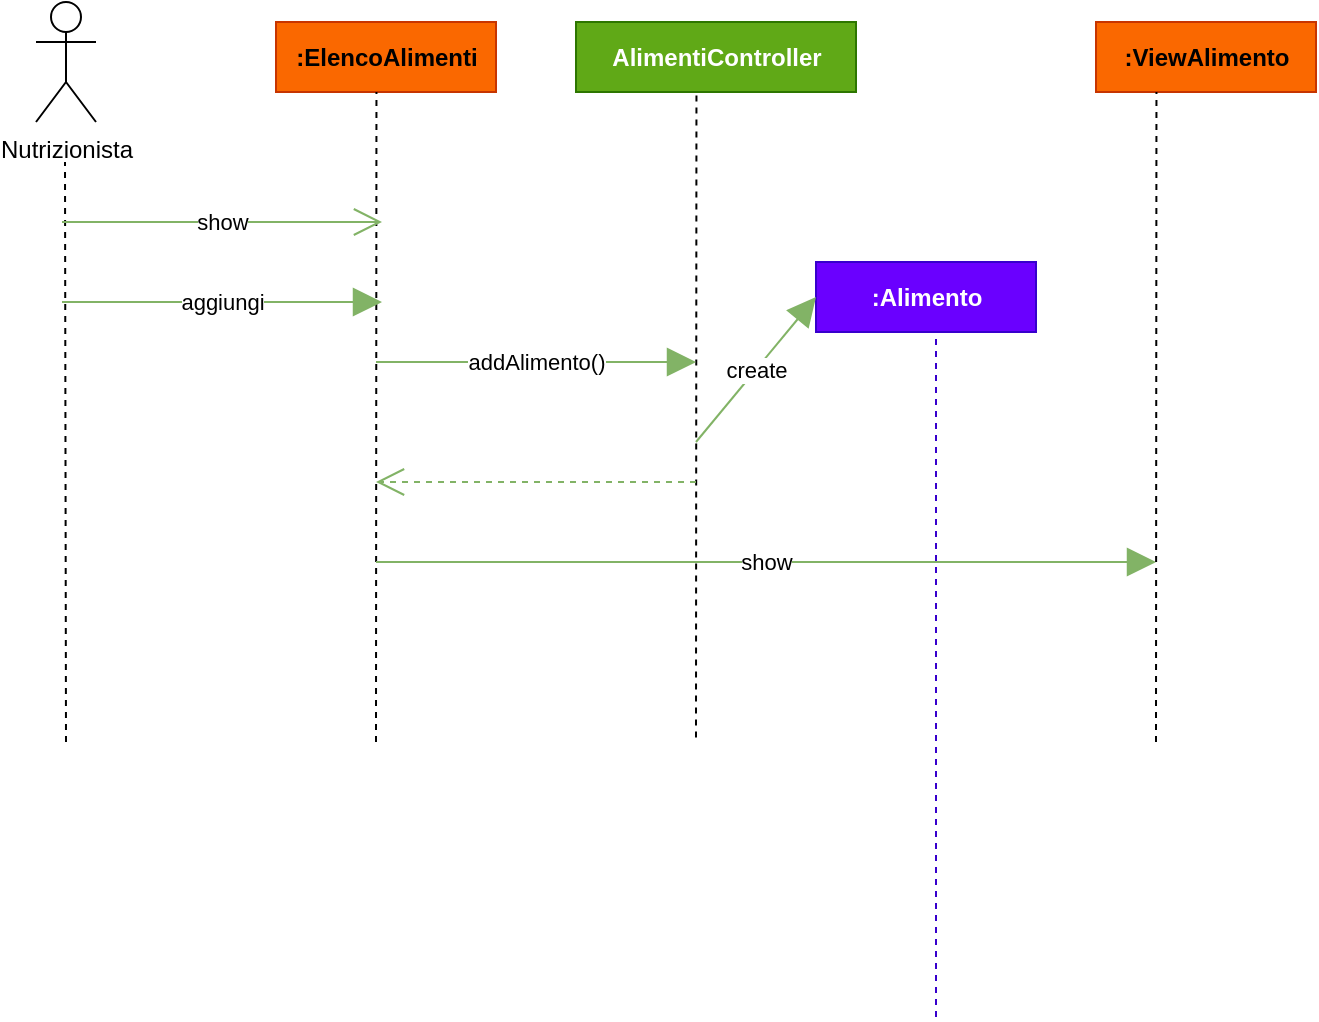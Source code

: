<mxfile version="18.1.2" type="device"><diagram id="cqDag03rj86sCrA4Sofw" name="Page-1"><mxGraphModel dx="1125" dy="618" grid="1" gridSize="10" guides="1" tooltips="1" connect="1" arrows="1" fold="1" page="1" pageScale="1" pageWidth="1169" pageHeight="827" math="0" shadow="0"><root><mxCell id="0"/><mxCell id="1" parent="0"/><mxCell id="AUerDSwF4Kn9yLPN4zHk-3" value="Nutrizionista" style="shape=umlActor;verticalLabelPosition=bottom;verticalAlign=top;html=1;outlineConnect=0;" parent="1" vertex="1"><mxGeometry x="110" y="110" width="30" height="60" as="geometry"/></mxCell><mxCell id="AUerDSwF4Kn9yLPN4zHk-4" value="" style="endArrow=none;html=1;rounded=0;dashed=1;" parent="1" edge="1"><mxGeometry width="50" height="50" relative="1" as="geometry"><mxPoint x="125" y="480" as="sourcePoint"/><mxPoint x="124.5" y="190" as="targetPoint"/></mxGeometry></mxCell><mxCell id="AUerDSwF4Kn9yLPN4zHk-5" value="&lt;b&gt;:ElencoAlimenti&lt;/b&gt;" style="html=1;fillColor=#fa6800;fontColor=#000000;strokeColor=#C73500;" parent="1" vertex="1"><mxGeometry x="230" y="120" width="110" height="35" as="geometry"/></mxCell><mxCell id="AUerDSwF4Kn9yLPN4zHk-6" value="" style="endArrow=none;html=1;rounded=0;dashed=1;" parent="1" edge="1"><mxGeometry width="50" height="50" relative="1" as="geometry"><mxPoint x="280" y="480" as="sourcePoint"/><mxPoint x="280.23" y="155" as="targetPoint"/></mxGeometry></mxCell><mxCell id="AUerDSwF4Kn9yLPN4zHk-7" value="show" style="endArrow=block;endSize=12;html=1;rounded=0;fillColor=#d5e8d4;gradientColor=#97d077;strokeColor=#82b366;endFill=1;" parent="1" edge="1"><mxGeometry width="160" relative="1" as="geometry"><mxPoint x="280" y="390" as="sourcePoint"/><mxPoint x="670" y="390" as="targetPoint"/></mxGeometry></mxCell><mxCell id="AUerDSwF4Kn9yLPN4zHk-8" value="aggiungi" style="endArrow=block;endSize=12;html=1;rounded=0;fillColor=#d5e8d4;gradientColor=#97d077;strokeColor=#82b366;endFill=1;" parent="1" edge="1"><mxGeometry width="160" relative="1" as="geometry"><mxPoint x="123.0" y="260" as="sourcePoint"/><mxPoint x="283.0" y="260" as="targetPoint"/></mxGeometry></mxCell><mxCell id="AUerDSwF4Kn9yLPN4zHk-9" value="&lt;b&gt;AlimentiController&lt;/b&gt;" style="html=1;fillColor=#60a917;fontColor=#ffffff;strokeColor=#2D7600;" parent="1" vertex="1"><mxGeometry x="380" y="120" width="140" height="35" as="geometry"/></mxCell><mxCell id="AUerDSwF4Kn9yLPN4zHk-10" value="" style="endArrow=none;html=1;rounded=0;dashed=1;" parent="1" edge="1"><mxGeometry width="50" height="50" relative="1" as="geometry"><mxPoint x="440" y="477.774" as="sourcePoint"/><mxPoint x="440.23" y="155" as="targetPoint"/></mxGeometry></mxCell><mxCell id="AUerDSwF4Kn9yLPN4zHk-11" value="addAlimento()" style="endArrow=block;endSize=12;html=1;rounded=0;fillColor=#d5e8d4;gradientColor=#97d077;strokeColor=#82b366;endFill=1;" parent="1" edge="1"><mxGeometry width="160" relative="1" as="geometry"><mxPoint x="280.0" y="290" as="sourcePoint"/><mxPoint x="440.0" y="290" as="targetPoint"/></mxGeometry></mxCell><mxCell id="QAj1MSjv-ApDCQnRfV9u-1" value="&lt;b&gt;:ViewAlimento&lt;/b&gt;" style="html=1;fillColor=#fa6800;fontColor=#000000;strokeColor=#C73500;" parent="1" vertex="1"><mxGeometry x="640" y="120" width="110" height="35" as="geometry"/></mxCell><mxCell id="QAj1MSjv-ApDCQnRfV9u-5" value="" style="endArrow=open;endSize=12;html=1;rounded=0;fillColor=#d5e8d4;gradientColor=#97d077;strokeColor=#82b366;dashed=1;" parent="1" edge="1"><mxGeometry width="160" relative="1" as="geometry"><mxPoint x="440" y="350" as="sourcePoint"/><mxPoint x="280" y="350" as="targetPoint"/></mxGeometry></mxCell><mxCell id="QAj1MSjv-ApDCQnRfV9u-6" value="" style="endArrow=none;html=1;rounded=0;dashed=1;" parent="1" edge="1"><mxGeometry width="50" height="50" relative="1" as="geometry"><mxPoint x="670" y="480" as="sourcePoint"/><mxPoint x="670.23" y="155" as="targetPoint"/></mxGeometry></mxCell><mxCell id="QAj1MSjv-ApDCQnRfV9u-7" value="&lt;b&gt;:Alimento&lt;/b&gt;" style="html=1;fillColor=#6a00ff;fontColor=#ffffff;strokeColor=#3700CC;" parent="1" vertex="1"><mxGeometry x="500" y="240" width="110" height="35" as="geometry"/></mxCell><mxCell id="QAj1MSjv-ApDCQnRfV9u-8" value="" style="endArrow=none;html=1;rounded=0;dashed=1;fillColor=#6a00ff;strokeColor=#3700CC;" parent="1" edge="1"><mxGeometry width="50" height="50" relative="1" as="geometry"><mxPoint x="560" y="617.5" as="sourcePoint"/><mxPoint x="560" y="275" as="targetPoint"/><Array as="points"><mxPoint x="560" y="445"/></Array></mxGeometry></mxCell><mxCell id="QAj1MSjv-ApDCQnRfV9u-9" value="create" style="endArrow=block;endSize=12;html=1;rounded=0;fillColor=#d5e8d4;gradientColor=#97d077;strokeColor=#82b366;entryX=0;entryY=0.5;entryDx=0;entryDy=0;endFill=1;" parent="1" target="QAj1MSjv-ApDCQnRfV9u-7" edge="1"><mxGeometry width="160" relative="1" as="geometry"><mxPoint x="440.0" y="330" as="sourcePoint"/><mxPoint x="600.0" y="330" as="targetPoint"/></mxGeometry></mxCell><mxCell id="lczV4315TlTxzBWS-QmP-1" value="show" style="endArrow=open;endSize=12;html=1;rounded=0;fillColor=#d5e8d4;gradientColor=#97d077;strokeColor=#82b366;" edge="1" parent="1"><mxGeometry width="160" relative="1" as="geometry"><mxPoint x="123.0" y="220" as="sourcePoint"/><mxPoint x="283.0" y="220" as="targetPoint"/></mxGeometry></mxCell></root></mxGraphModel></diagram></mxfile>